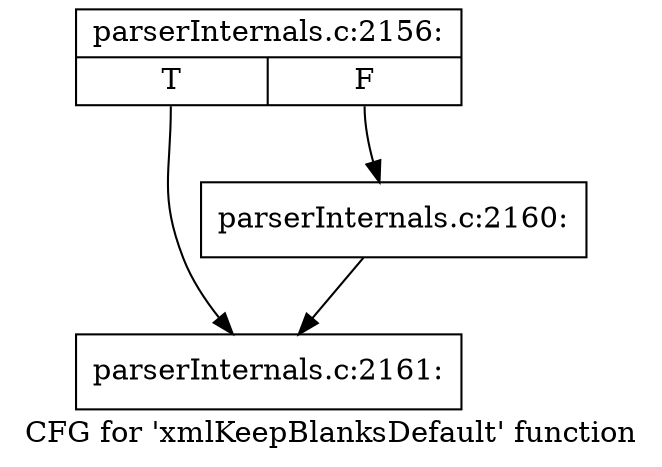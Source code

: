 digraph "CFG for 'xmlKeepBlanksDefault' function" {
	label="CFG for 'xmlKeepBlanksDefault' function";

	Node0x5585b3e1a520 [shape=record,label="{parserInternals.c:2156:|{<s0>T|<s1>F}}"];
	Node0x5585b3e1a520:s0 -> Node0x5585b3e1bd30;
	Node0x5585b3e1a520:s1 -> Node0x5585b3e1bce0;
	Node0x5585b3e1bce0 [shape=record,label="{parserInternals.c:2160:}"];
	Node0x5585b3e1bce0 -> Node0x5585b3e1bd30;
	Node0x5585b3e1bd30 [shape=record,label="{parserInternals.c:2161:}"];
}
